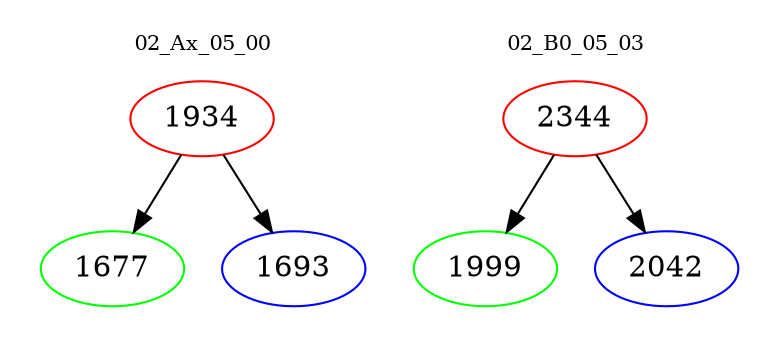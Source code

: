 digraph{
subgraph cluster_0 {
color = white
label = "02_Ax_05_00";
fontsize=10;
T0_1934 [label="1934", color="red"]
T0_1934 -> T0_1677 [color="black"]
T0_1677 [label="1677", color="green"]
T0_1934 -> T0_1693 [color="black"]
T0_1693 [label="1693", color="blue"]
}
subgraph cluster_1 {
color = white
label = "02_B0_05_03";
fontsize=10;
T1_2344 [label="2344", color="red"]
T1_2344 -> T1_1999 [color="black"]
T1_1999 [label="1999", color="green"]
T1_2344 -> T1_2042 [color="black"]
T1_2042 [label="2042", color="blue"]
}
}
